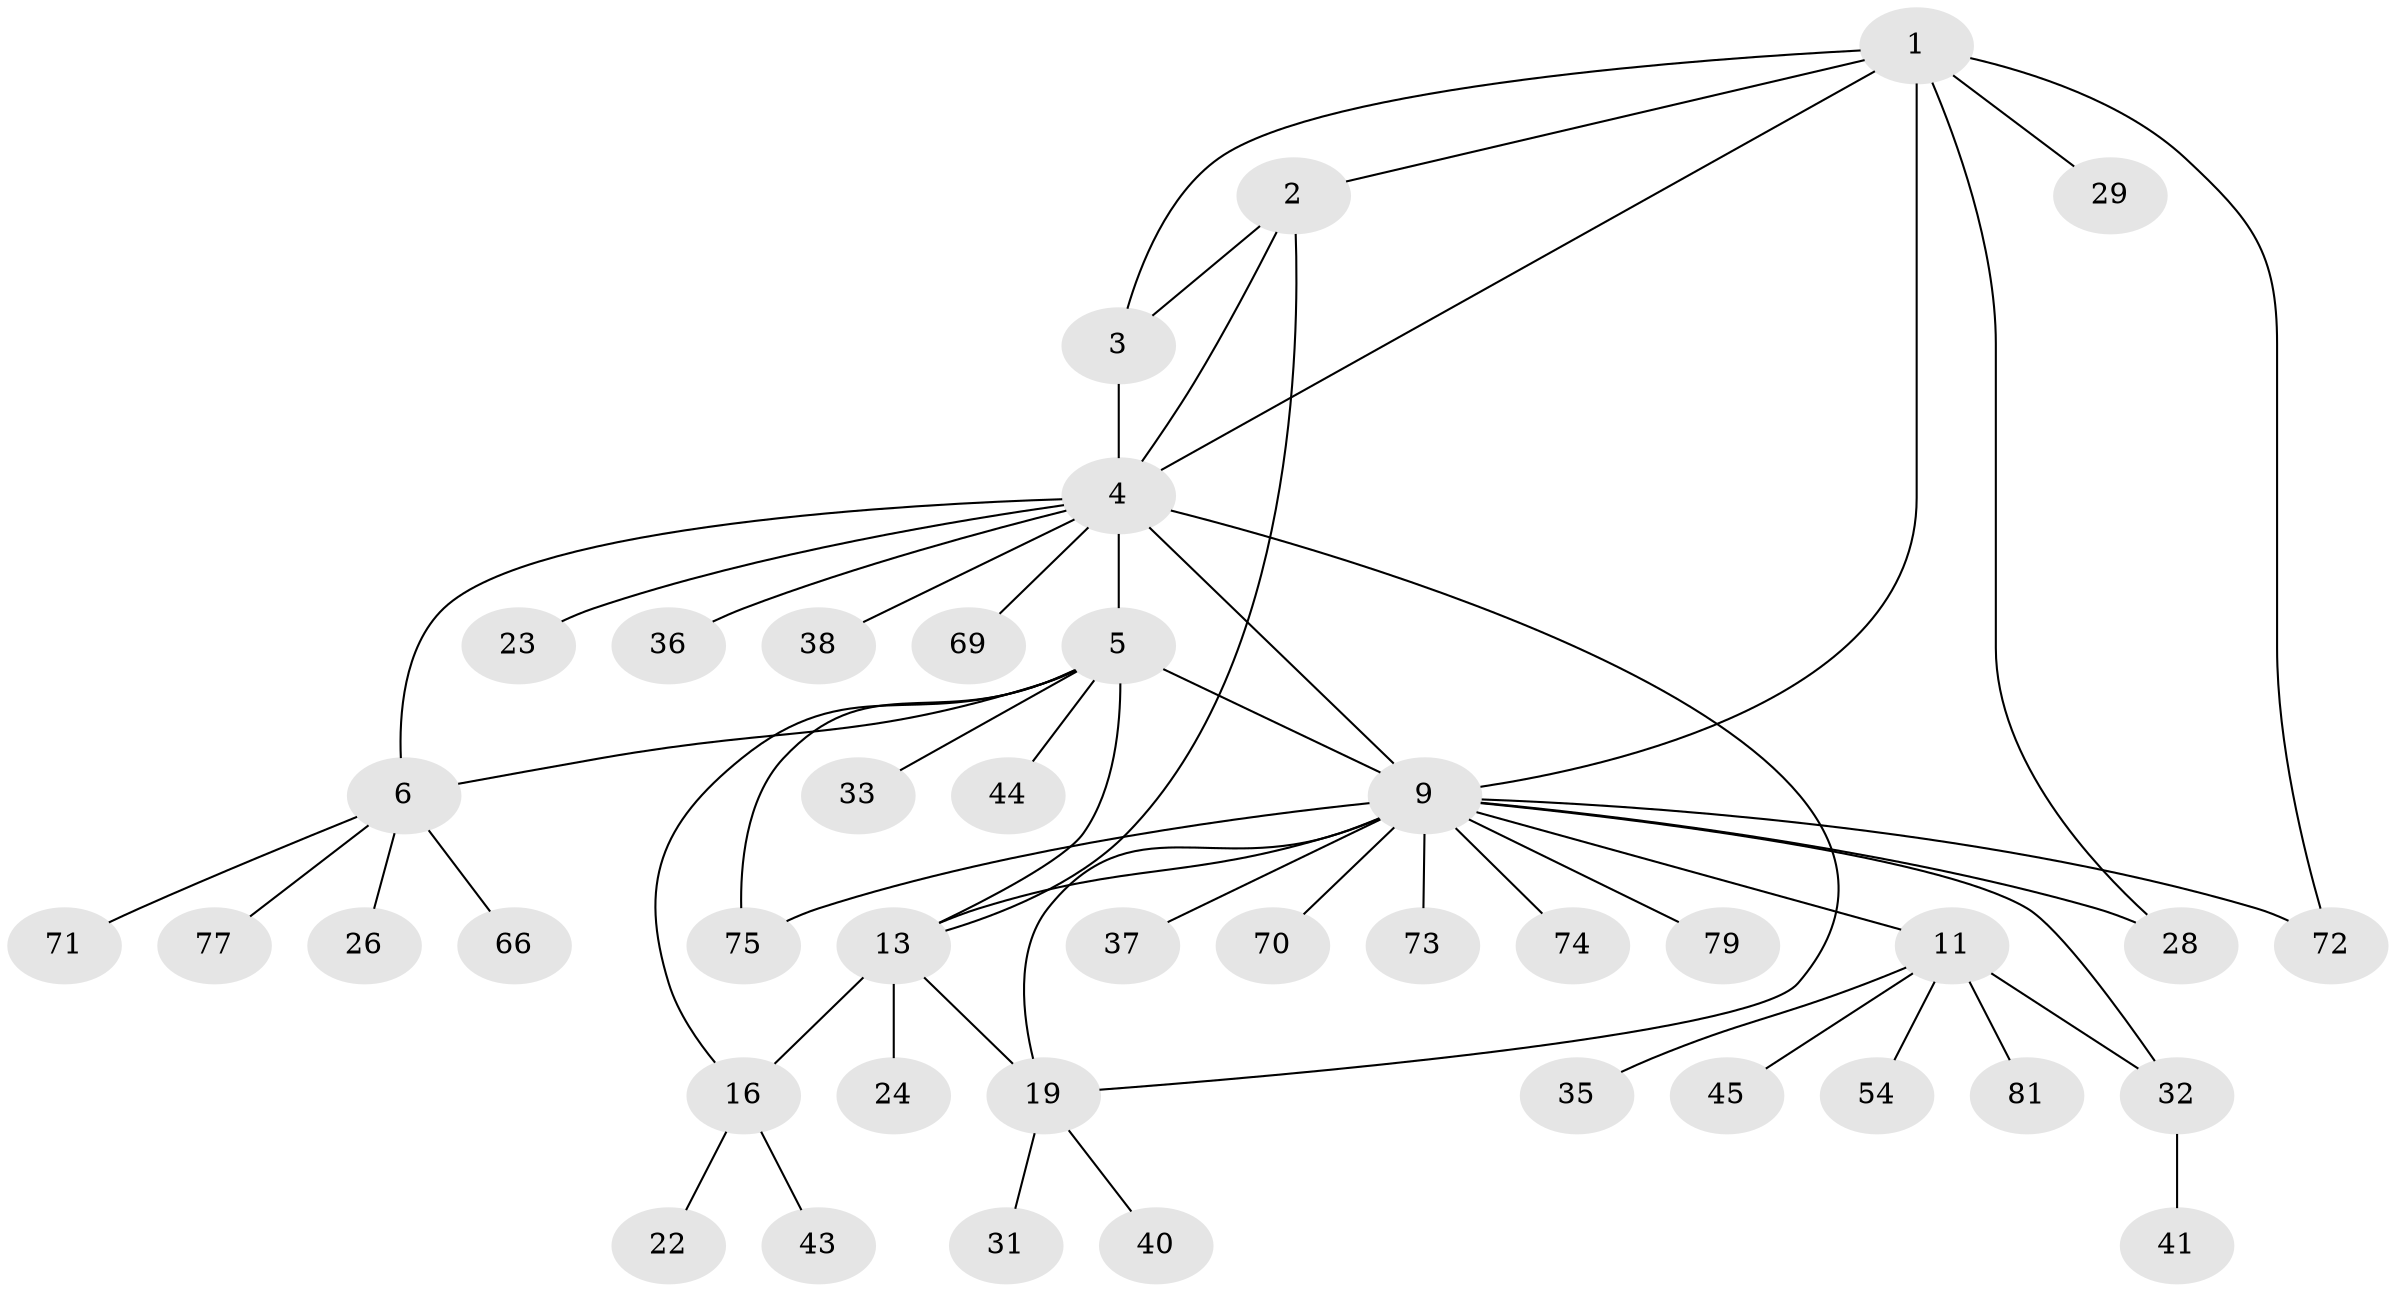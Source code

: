 // original degree distribution, {7: 0.036585365853658534, 4: 0.06097560975609756, 5: 0.024390243902439025, 8: 0.036585365853658534, 10: 0.012195121951219513, 9: 0.04878048780487805, 6: 0.024390243902439025, 11: 0.012195121951219513, 2: 0.15853658536585366, 1: 0.5853658536585366}
// Generated by graph-tools (version 1.1) at 2025/15/03/09/25 04:15:45]
// undirected, 41 vertices, 55 edges
graph export_dot {
graph [start="1"]
  node [color=gray90,style=filled];
  1;
  2;
  3 [super="+30+42"];
  4 [super="+8+18"];
  5 [super="+15+62+25+7"];
  6 [super="+49+53+56"];
  9 [super="+10+12+60"];
  11;
  13 [super="+14+27+59+67+58+64"];
  16;
  19 [super="+20+21+46+52+80+51+61+68"];
  22;
  23;
  24;
  26;
  28;
  29;
  31;
  32 [super="+39"];
  33;
  35;
  36;
  37;
  38;
  40;
  41;
  43;
  44;
  45;
  54 [super="+78"];
  66;
  69 [super="+76"];
  70;
  71;
  72;
  73;
  74;
  75;
  77;
  79;
  81;
  1 -- 2;
  1 -- 3;
  1 -- 4;
  1 -- 28;
  1 -- 29;
  1 -- 72;
  1 -- 9;
  2 -- 3;
  2 -- 4;
  2 -- 13;
  3 -- 4;
  4 -- 36;
  4 -- 69;
  4 -- 5 [weight=2];
  4 -- 6;
  4 -- 23;
  4 -- 9 [weight=2];
  4 -- 19 [weight=2];
  4 -- 38;
  5 -- 6 [weight=2];
  5 -- 44;
  5 -- 16;
  5 -- 33;
  5 -- 75;
  5 -- 13 [weight=2];
  5 -- 9;
  6 -- 26;
  6 -- 66;
  6 -- 71;
  6 -- 77;
  9 -- 11 [weight=3];
  9 -- 32;
  9 -- 37 [weight=2];
  9 -- 73;
  9 -- 75;
  9 -- 13 [weight=2];
  9 -- 19 [weight=2];
  9 -- 28;
  9 -- 70;
  9 -- 72;
  9 -- 74;
  9 -- 79;
  11 -- 32;
  11 -- 35;
  11 -- 45;
  11 -- 54;
  11 -- 81;
  13 -- 16 [weight=2];
  13 -- 24;
  13 -- 19;
  16 -- 22;
  16 -- 43;
  19 -- 40;
  19 -- 31;
  32 -- 41;
}
